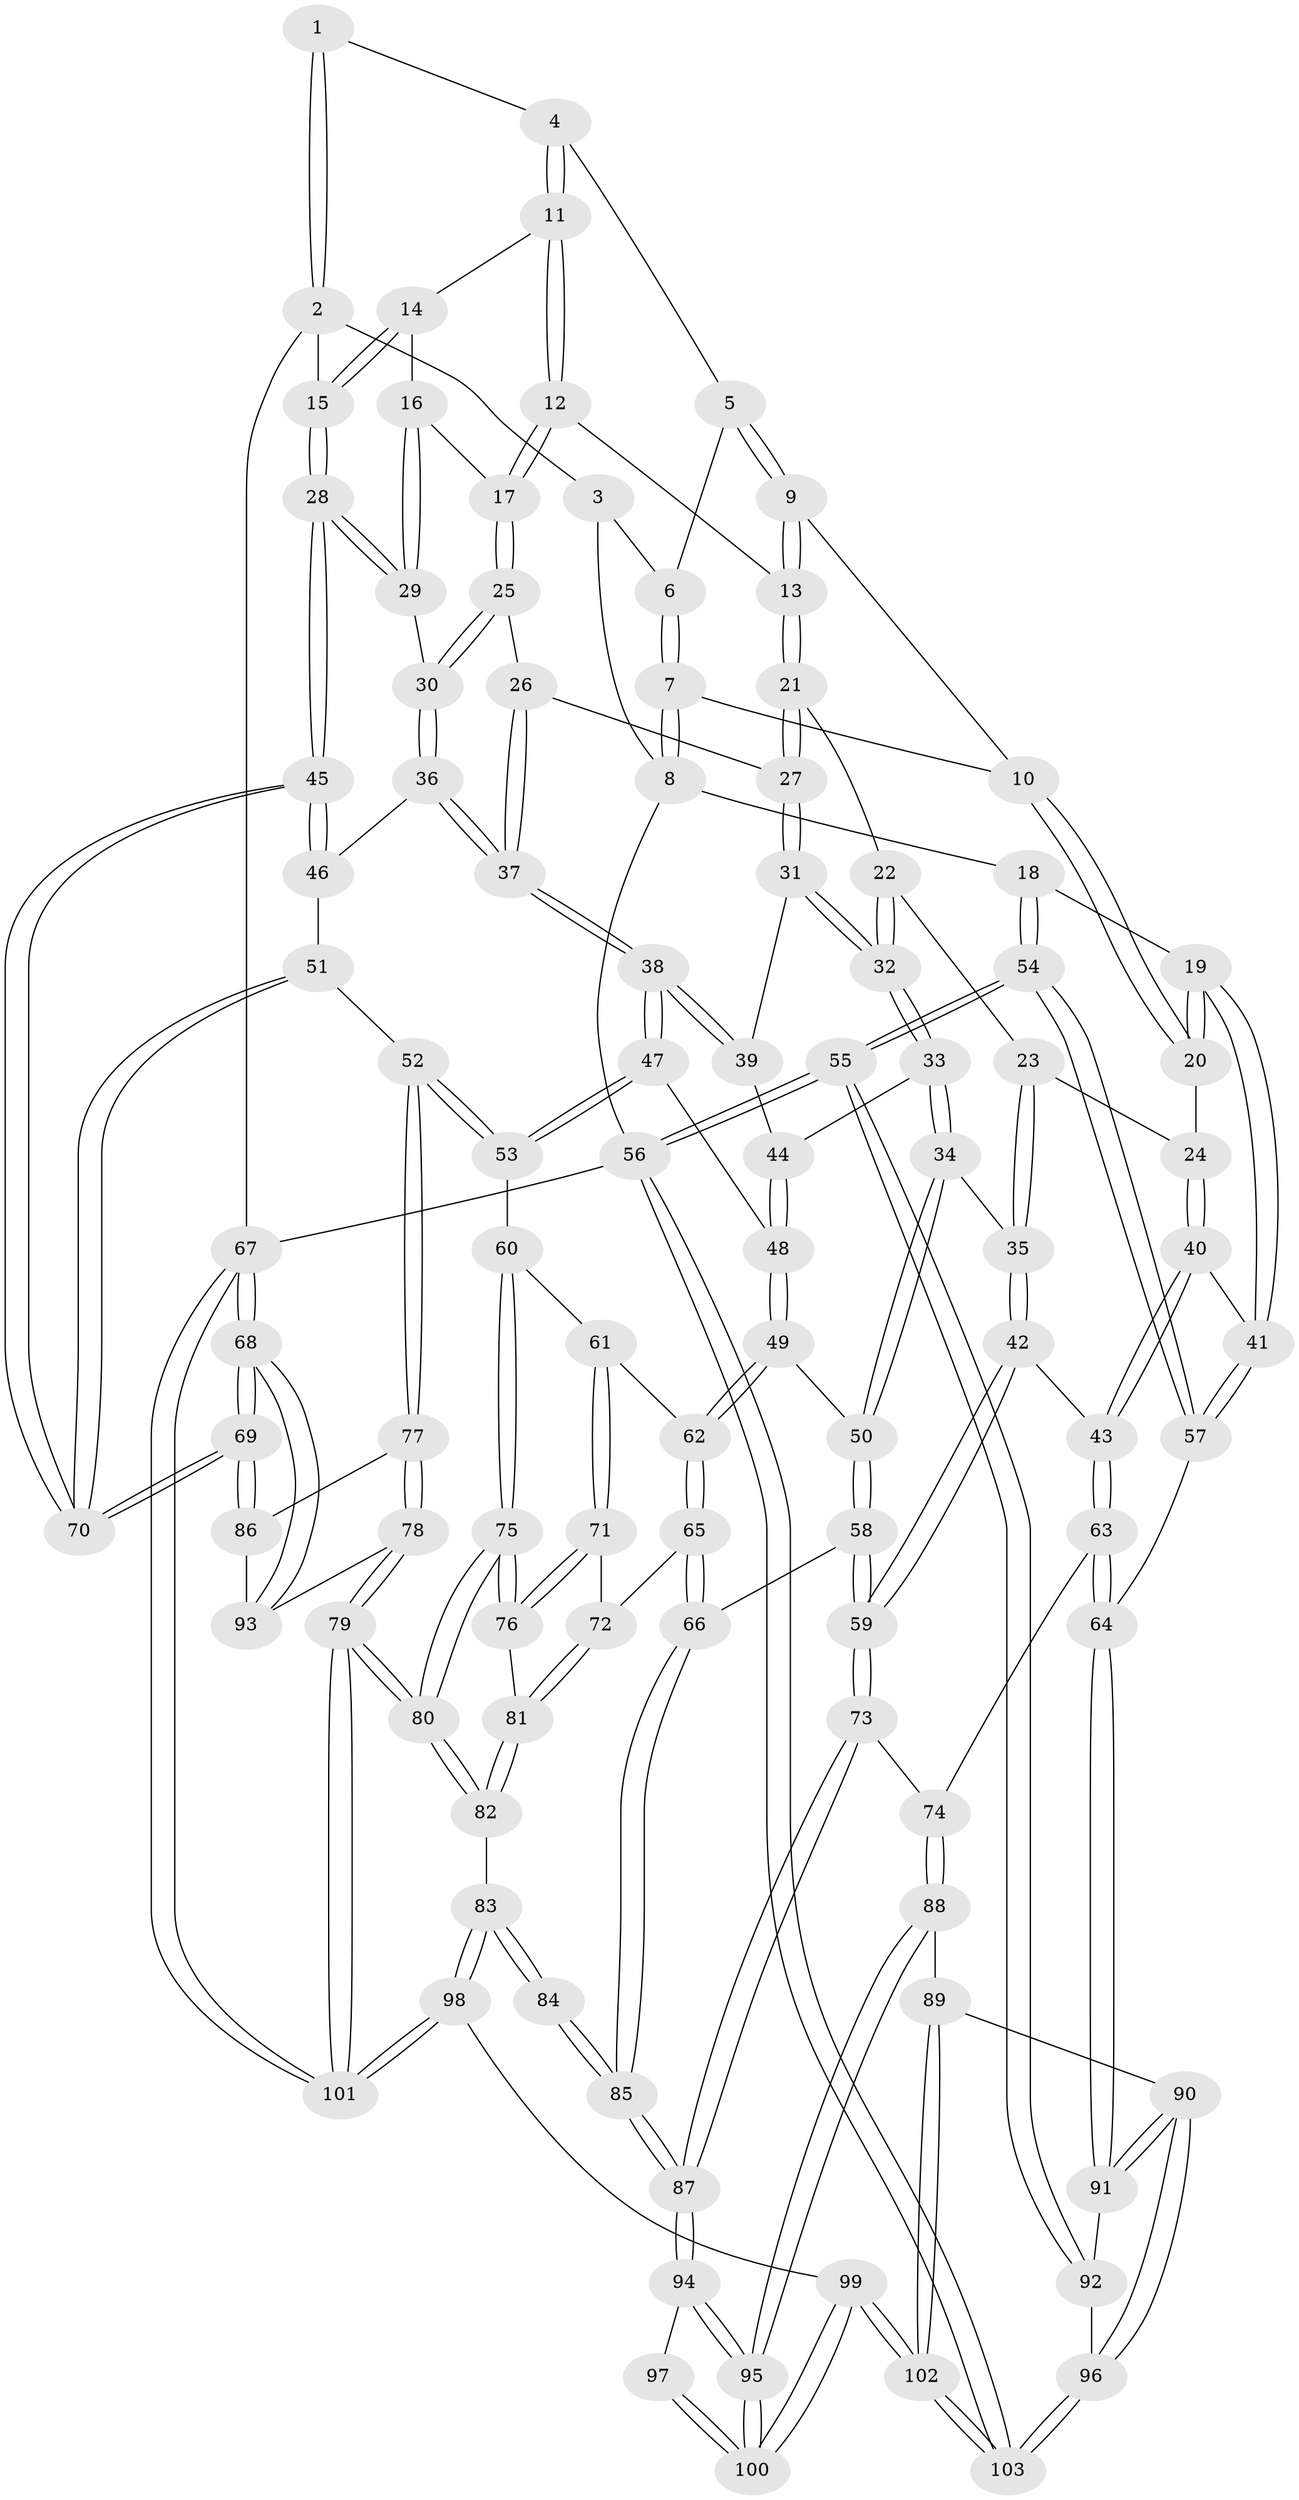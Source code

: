 // Generated by graph-tools (version 1.1) at 2025/01/03/09/25 05:01:06]
// undirected, 103 vertices, 254 edges
graph export_dot {
graph [start="1"]
  node [color=gray90,style=filled];
  1 [pos="+0.5350345368091405+0"];
  2 [pos="+1+0"];
  3 [pos="+0.2410809291308244+0"];
  4 [pos="+0.5809450142046907+0.16395393594256955"];
  5 [pos="+0.370848985269579+0.14120086803734222"];
  6 [pos="+0.24789683731236253+0.09922341893100627"];
  7 [pos="+0.24378318036637567+0.12485888506039741"];
  8 [pos="+0+0.2408153281966669"];
  9 [pos="+0.5194327697425075+0.2746448420511887"];
  10 [pos="+0.2403585812827983+0.25603915494279844"];
  11 [pos="+0.5920074678688687+0.19391829675639669"];
  12 [pos="+0.5646719081234671+0.2687588003053719"];
  13 [pos="+0.5557466029886231+0.2803232488921108"];
  14 [pos="+0.9235162941922668+0.14534034669396384"];
  15 [pos="+1+0"];
  16 [pos="+0.8381397887855092+0.3474044548161702"];
  17 [pos="+0.8080968765882656+0.3721674956042684"];
  18 [pos="+0+0.4092363787449656"];
  19 [pos="+0+0.4330108308194453"];
  20 [pos="+0.15640618180422217+0.415916566567512"];
  21 [pos="+0.5510294349805883+0.318559148458588"];
  22 [pos="+0.379802083843352+0.4699916399380733"];
  23 [pos="+0.2922455616729192+0.46176293160031534"];
  24 [pos="+0.18806354233393452+0.44278204062414195"];
  25 [pos="+0.7804113023366073+0.43958133850851333"];
  26 [pos="+0.6966482301223215+0.5095560729977757"];
  27 [pos="+0.637448109692774+0.5042106356414849"];
  28 [pos="+1+0.5227358605532468"];
  29 [pos="+1+0.5193514332357062"];
  30 [pos="+0.927349024940914+0.5541189100796254"];
  31 [pos="+0.6246084275931192+0.5174177362218829"];
  32 [pos="+0.5001823129185453+0.6009524608451028"];
  33 [pos="+0.49899067522201623+0.6070430706556322"];
  34 [pos="+0.4908964628604449+0.6276176757076988"];
  35 [pos="+0.39432896685308183+0.677409158155246"];
  36 [pos="+0.8425212581515108+0.6370411950852608"];
  37 [pos="+0.7907276412009531+0.6446101097152372"];
  38 [pos="+0.7794001415108744+0.6632373226054042"];
  39 [pos="+0.6506402498983026+0.6521839599423359"];
  40 [pos="+0.22546140073975773+0.5937223141648572"];
  41 [pos="+0.07118842420216141+0.7048062371609024"];
  42 [pos="+0.33654657301220214+0.7198827688448308"];
  43 [pos="+0.2525927153123086+0.6913501101625549"];
  44 [pos="+0.6355530522316352+0.678025647164731"];
  45 [pos="+1+0.6885413399884673"];
  46 [pos="+0.8935545283877443+0.6944526843030117"];
  47 [pos="+0.7784915685890034+0.665586336995588"];
  48 [pos="+0.6422988007253121+0.7141678516849"];
  49 [pos="+0.6346560558627553+0.7306340197865354"];
  50 [pos="+0.5082348398606771+0.6735532400316212"];
  51 [pos="+0.9052294558706482+0.76126150772452"];
  52 [pos="+0.8628930141852195+0.8116597495962186"];
  53 [pos="+0.7688889390940925+0.7640889412440652"];
  54 [pos="+0+0.8142537426722404"];
  55 [pos="+0+0.8671639233035268"];
  56 [pos="+0+1"];
  57 [pos="+0.08231355482225104+0.741079261424046"];
  58 [pos="+0.5156720732047596+0.7748640367907101"];
  59 [pos="+0.3852953911998522+0.8378862478180078"];
  60 [pos="+0.7552229700558273+0.7772530708661661"];
  61 [pos="+0.6726133574690066+0.7788464733270717"];
  62 [pos="+0.63661628222698+0.7625342548941701"];
  63 [pos="+0.16179982820018254+0.7814082811983795"];
  64 [pos="+0.145886175862107+0.7868679126094449"];
  65 [pos="+0.5772465095997162+0.8060651087472976"];
  66 [pos="+0.5641313058916909+0.8100634196571479"];
  67 [pos="+1+1"];
  68 [pos="+1+1"];
  69 [pos="+1+0.8308397631565237"];
  70 [pos="+1+0.8264113736599951"];
  71 [pos="+0.668074754516354+0.841732804883804"];
  72 [pos="+0.6179446399023028+0.8349362131257709"];
  73 [pos="+0.38443707289761136+0.8437639374429212"];
  74 [pos="+0.20903914536943674+0.82453940881786"];
  75 [pos="+0.7400061672388998+0.8905161096802485"];
  76 [pos="+0.6731499638981051+0.8532314206740619"];
  77 [pos="+0.8715454793117259+0.8443446439044349"];
  78 [pos="+0.8135502315721086+0.9232459498875151"];
  79 [pos="+0.7687666742177226+0.9689490724112996"];
  80 [pos="+0.7546983608960949+0.9441397503381814"];
  81 [pos="+0.6399989700849045+0.8749059962828208"];
  82 [pos="+0.6301101675746723+0.8994128760301715"];
  83 [pos="+0.5744540603457055+0.9201229289957573"];
  84 [pos="+0.5669578508347571+0.9142958705693203"];
  85 [pos="+0.5592353228740774+0.8455604440144855"];
  86 [pos="+0.872239167408125+0.8446131342051085"];
  87 [pos="+0.38454203225664935+0.8960374745808263"];
  88 [pos="+0.2703957291074196+0.9177169525803467"];
  89 [pos="+0.22045892522770844+0.9602779680825082"];
  90 [pos="+0.20113928357854283+0.9514725851389295"];
  91 [pos="+0.11928286912576987+0.8441298530989012"];
  92 [pos="+0.08779228226832428+0.8716367840917907"];
  93 [pos="+0.9375307132694712+0.9207935888094678"];
  94 [pos="+0.38370874674700256+0.9027466141328432"];
  95 [pos="+0.3821781318037924+0.9062489638972933"];
  96 [pos="+0.08062539151753022+0.9889201777669046"];
  97 [pos="+0.5574183742088148+0.9167626312447346"];
  98 [pos="+0.7161706908774221+1"];
  99 [pos="+0.4199466883021129+1"];
  100 [pos="+0.41206196345090174+1"];
  101 [pos="+0.7694593093769942+1"];
  102 [pos="+0.2474119050809609+1"];
  103 [pos="+0+1"];
  1 -- 2;
  1 -- 2;
  1 -- 4;
  2 -- 3;
  2 -- 15;
  2 -- 67;
  3 -- 6;
  3 -- 8;
  4 -- 5;
  4 -- 11;
  4 -- 11;
  5 -- 6;
  5 -- 9;
  5 -- 9;
  6 -- 7;
  6 -- 7;
  7 -- 8;
  7 -- 8;
  7 -- 10;
  8 -- 18;
  8 -- 56;
  9 -- 10;
  9 -- 13;
  9 -- 13;
  10 -- 20;
  10 -- 20;
  11 -- 12;
  11 -- 12;
  11 -- 14;
  12 -- 13;
  12 -- 17;
  12 -- 17;
  13 -- 21;
  13 -- 21;
  14 -- 15;
  14 -- 15;
  14 -- 16;
  15 -- 28;
  15 -- 28;
  16 -- 17;
  16 -- 29;
  16 -- 29;
  17 -- 25;
  17 -- 25;
  18 -- 19;
  18 -- 54;
  18 -- 54;
  19 -- 20;
  19 -- 20;
  19 -- 41;
  19 -- 41;
  20 -- 24;
  21 -- 22;
  21 -- 27;
  21 -- 27;
  22 -- 23;
  22 -- 32;
  22 -- 32;
  23 -- 24;
  23 -- 35;
  23 -- 35;
  24 -- 40;
  24 -- 40;
  25 -- 26;
  25 -- 30;
  25 -- 30;
  26 -- 27;
  26 -- 37;
  26 -- 37;
  27 -- 31;
  27 -- 31;
  28 -- 29;
  28 -- 29;
  28 -- 45;
  28 -- 45;
  29 -- 30;
  30 -- 36;
  30 -- 36;
  31 -- 32;
  31 -- 32;
  31 -- 39;
  32 -- 33;
  32 -- 33;
  33 -- 34;
  33 -- 34;
  33 -- 44;
  34 -- 35;
  34 -- 50;
  34 -- 50;
  35 -- 42;
  35 -- 42;
  36 -- 37;
  36 -- 37;
  36 -- 46;
  37 -- 38;
  37 -- 38;
  38 -- 39;
  38 -- 39;
  38 -- 47;
  38 -- 47;
  39 -- 44;
  40 -- 41;
  40 -- 43;
  40 -- 43;
  41 -- 57;
  41 -- 57;
  42 -- 43;
  42 -- 59;
  42 -- 59;
  43 -- 63;
  43 -- 63;
  44 -- 48;
  44 -- 48;
  45 -- 46;
  45 -- 46;
  45 -- 70;
  45 -- 70;
  46 -- 51;
  47 -- 48;
  47 -- 53;
  47 -- 53;
  48 -- 49;
  48 -- 49;
  49 -- 50;
  49 -- 62;
  49 -- 62;
  50 -- 58;
  50 -- 58;
  51 -- 52;
  51 -- 70;
  51 -- 70;
  52 -- 53;
  52 -- 53;
  52 -- 77;
  52 -- 77;
  53 -- 60;
  54 -- 55;
  54 -- 55;
  54 -- 57;
  54 -- 57;
  55 -- 56;
  55 -- 56;
  55 -- 92;
  55 -- 92;
  56 -- 103;
  56 -- 103;
  56 -- 67;
  57 -- 64;
  58 -- 59;
  58 -- 59;
  58 -- 66;
  59 -- 73;
  59 -- 73;
  60 -- 61;
  60 -- 75;
  60 -- 75;
  61 -- 62;
  61 -- 71;
  61 -- 71;
  62 -- 65;
  62 -- 65;
  63 -- 64;
  63 -- 64;
  63 -- 74;
  64 -- 91;
  64 -- 91;
  65 -- 66;
  65 -- 66;
  65 -- 72;
  66 -- 85;
  66 -- 85;
  67 -- 68;
  67 -- 68;
  67 -- 101;
  67 -- 101;
  68 -- 69;
  68 -- 69;
  68 -- 93;
  68 -- 93;
  69 -- 70;
  69 -- 70;
  69 -- 86;
  69 -- 86;
  71 -- 72;
  71 -- 76;
  71 -- 76;
  72 -- 81;
  72 -- 81;
  73 -- 74;
  73 -- 87;
  73 -- 87;
  74 -- 88;
  74 -- 88;
  75 -- 76;
  75 -- 76;
  75 -- 80;
  75 -- 80;
  76 -- 81;
  77 -- 78;
  77 -- 78;
  77 -- 86;
  78 -- 79;
  78 -- 79;
  78 -- 93;
  79 -- 80;
  79 -- 80;
  79 -- 101;
  79 -- 101;
  80 -- 82;
  80 -- 82;
  81 -- 82;
  81 -- 82;
  82 -- 83;
  83 -- 84;
  83 -- 84;
  83 -- 98;
  83 -- 98;
  84 -- 85;
  84 -- 85;
  85 -- 87;
  85 -- 87;
  86 -- 93;
  87 -- 94;
  87 -- 94;
  88 -- 89;
  88 -- 95;
  88 -- 95;
  89 -- 90;
  89 -- 102;
  89 -- 102;
  90 -- 91;
  90 -- 91;
  90 -- 96;
  90 -- 96;
  91 -- 92;
  92 -- 96;
  94 -- 95;
  94 -- 95;
  94 -- 97;
  95 -- 100;
  95 -- 100;
  96 -- 103;
  96 -- 103;
  97 -- 100;
  97 -- 100;
  98 -- 99;
  98 -- 101;
  98 -- 101;
  99 -- 100;
  99 -- 100;
  99 -- 102;
  99 -- 102;
  102 -- 103;
  102 -- 103;
}
